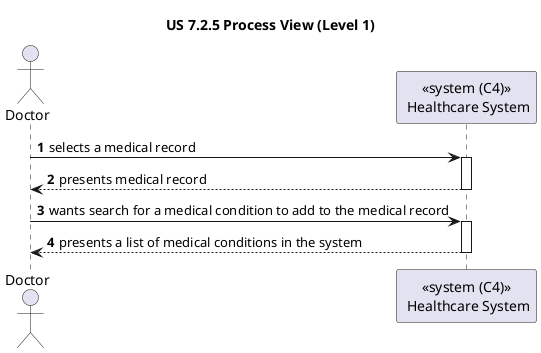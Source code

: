 @startuml
'https://plantuml.com/sequence-diagram

title "US 7.2.5 Process View (Level 1)"

autonumber

actor "Doctor" as BACK
participant "<<system (C4)>>\n Healthcare System" as SYS

BACK -> SYS : selects a medical record
activate SYS

SYS --> BACK : presents medical record
deactivate SYS

BACK -> SYS : wants search for a medical condition to add to the medical record
activate SYS

SYS --> BACK : presents a list of medical conditions in the system
deactivate SYS

@enduml